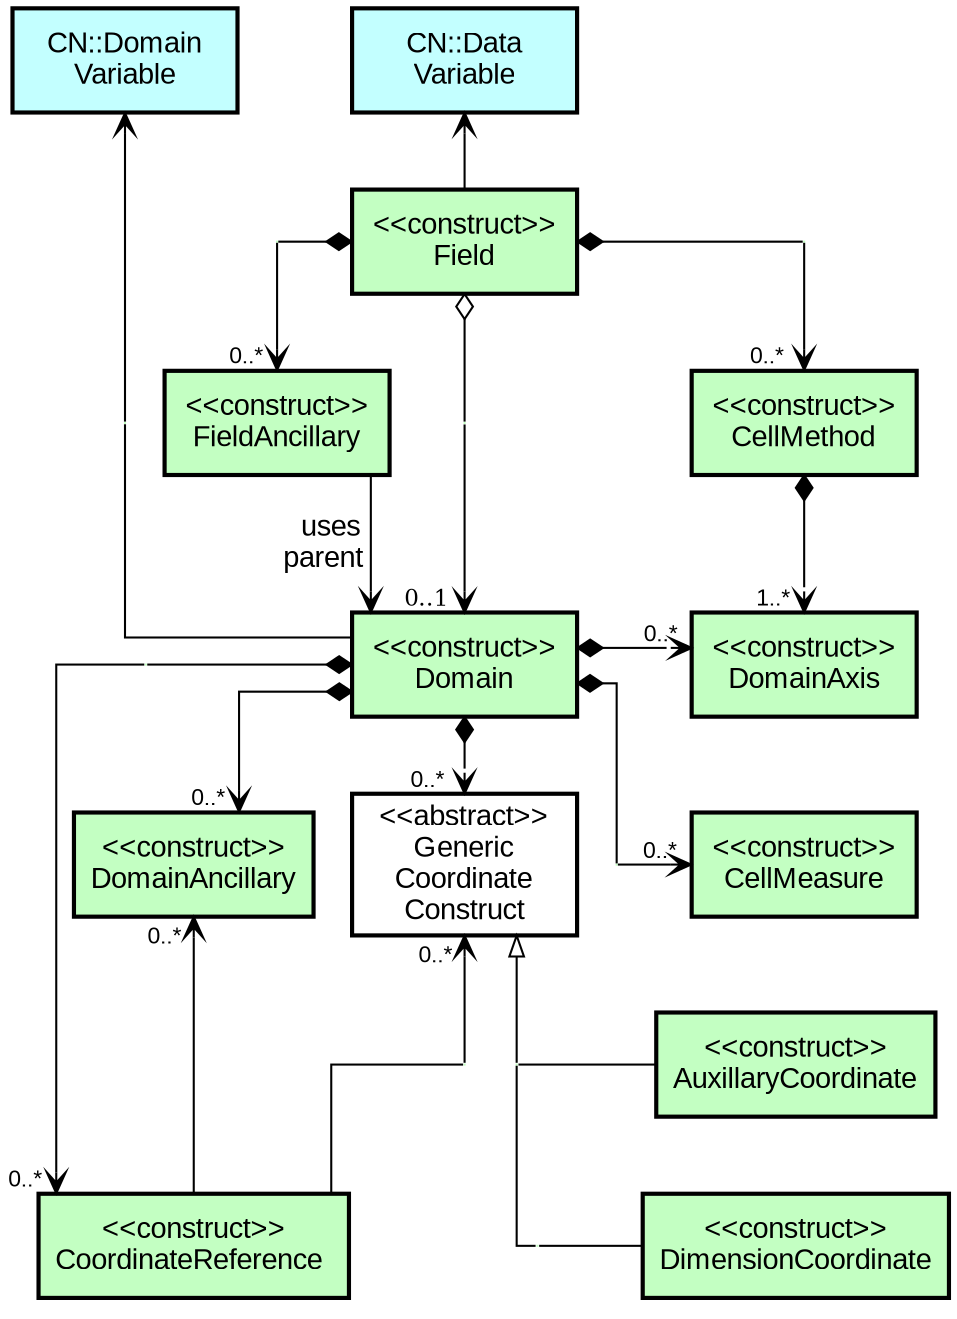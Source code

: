 # ====================================================================
# Source code for cfdm_field
#
# cfdm_field.gv created with:
#
# $ dot -T svg cfdm_field.gv cfdm_field.svg
# ====================================================================

digraph {splines=ortho nodesep="+0.25"

node [
     style="filled,bold"
     shape=rectangle
     fillcolor="#C3FFC2"
     width=1.5
     height=0.7
     fontname="Arial"
     ]

# --------------------------------------------------------------------
# CF-netCDF variables
# --------------------------------------------------------------------
DomainVariable [
	       fillcolor="#C3FFFF"
	       label="CN::Domain\nVariable"
	       ]
DataVariable [
	     fillcolor="#C3FFFF"
	     label="CN::Data\nVariable"
	     ]

# --------------------------------------------------------------------
# CF data model constructs
# --------------------------------------------------------------------
Domain [
       label="<<construct>>\nDomain"
       ]
Field [
      label="<<construct>>\nField"
      ]
CellMethod [
	   label="<<construct>>\nCellMethod"
	   ]
DomainAxis [
	   label="<<construct>>\nDomainAxis"
	   ]
DomainAncillary [
	    label="<<construct>>\nDomainAncillary"
	    ]
CellMeasure [
	    label="<<construct>>\nCellMeasure"
	    ]
CoordinateReference [
		    label="<<construct>>\nCoordinateReference "
		    ]
AuxiliaryCoordinate [
		    label="<<construct>>\nAuxillaryCoordinate"
		    ]
DimensionCoordinate [
		    label="<<construct>>\nDimensionCoordinate"
		    ]
FieldAncillary [
	       label="<<construct>>\nFieldAncillary"
	       ]
GenericCoordinate [
		  label="<<abstract>>\nGeneric\nCoordinate\nConstruct"
		  fillcolor=white
		  ]

# --------------------------------------------------------------------
# Invisible nodes used to aid in layout
# --------------------------------------------------------------------
node [
     width=0
     height=0
     size=fixed
     shape=none
     label=""
     ]
route1
route2
route3
route4
route5
route6
route7
route8
route9

DataVariable -> Field [dir=back arrowtail=vee weight=100]

Field -> route8 [arrowtail=odiamond arrowhead=none dir=both weight=100]
route8 -> Domain [arrowtail=none arrowhead=vee dir=bothhead
                  headlabel="0..1  " weight=100 labelfontsize=11.0 weight=100]
route1 -> Field [arrowhead=diamond]
Field -> route2 [arrowtail=diamond arrowhead=none dir=both]
{rank=same; route1, Field, route2}

edge [arrowtail=vee
      arrowhead=diamond
      dir=both
      arrowsize=1.0
      fontname="Arial"
      labelfontsize=11.0
      ]

Domain -> GenericCoordinate [taillabel="0..*   " weight=100]
route2 -> CellMethod [arrowhead=vee arrowtail=none headlabel="0..*   "
                      weight=100]
route1 -> FieldAncillary [arrowhead=vee arrowtail=none headlabel="0..*  "
       	                  weight=100]
Domain -> DomainAxis [arrowtail=vee arrowhead=diamond taillabel="0..*  "]
{rank=same; Domain, DomainAxis}

route6 -> Domain [arrowtail=none]
{rank=same;route6, Domain}
route6 -> CoordinateReference [arrowtail=none arrowhead=vee headlabel="0..*  "]

Domain -> route7 [arrowtail=diamond arrowhead=none]
route7-> CellMeasure [headlabel="0..*  " arrowhead=vee arrowtail=none]
Domain -> DomainAncillary [headlabel="0..*  " arrowhead=vee arrowtail=diamond]
FieldAncillary -> Domain [label="uses      \nparent        "
                          arrowhead=vee arrowtail=none labelfontsize=11.0]

DomainVariable -> route9 [dir=back arrowtail=vee]
route9 -> Domain [arrowtail=none arrowhead=none]

{rank=same; DomainVariable, DataVariable}
{rank=same; route9, FieldAncillary}


GenericCoordinate -> route4 [arrowhead=none arrowtail=empty weight=100]
route4 -> AuxiliaryCoordinate [dir=none]
{rank=same; route4, AuxiliaryCoordinate}
route4 -> route5 [dir=none]
route5 -> DimensionCoordinate [dir=none]
{rank=same; route5, DimensionCoordinate}
{rank=same;DomainAncillary, GenericCoordinate, route7, CellMeasure}

DomainAncillary -> CoordinateReference [arrowhead=none, arrowtail=vee
                                        taillabel="0..*      "
					labeldistance=1.1
				        weight=100]

CellMethod -> DomainAxis [taillabel="1..*  " weight=100]
GenericCoordinate -> route3 [arrowhead=none arrowtail=vee
                             taillabel="0..*      "
			     labeldistance=1.1
			     weight=100]
route3 -> CoordinateReference [dir=none]
{rank=same; CoordinateReference, DimensionCoordinate}

# --------------------------------------------------------------------
# Invisible edges used to aid in layout
# --------------------------------------------------------------------
DomainAxis -> AuxiliaryCoordinate [style=invis]
DomainAxis -> CellMeasure [style=invis weight=100]
CellMeasure -> AuxiliaryCoordinate [style=invis]
AuxiliaryCoordinate -> DimensionCoordinate[style=invis weight=100]

}
